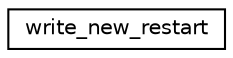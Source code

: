 digraph "Graphical Class Hierarchy"
{
 // INTERACTIVE_SVG=YES
 // LATEX_PDF_SIZE
  edge [fontname="Helvetica",fontsize="10",labelfontname="Helvetica",labelfontsize="10"];
  node [fontname="Helvetica",fontsize="10",shape=record];
  rankdir="LR";
  Node0 [label="write_new_restart",height=0.2,width=0.4,color="black", fillcolor="white", style="filled",URL="$interfacefms2__io__mod_1_1write__new__restart.html",tooltip="Writes all restart fields in a given restart file to a new restart file  Example usage:"];
}
